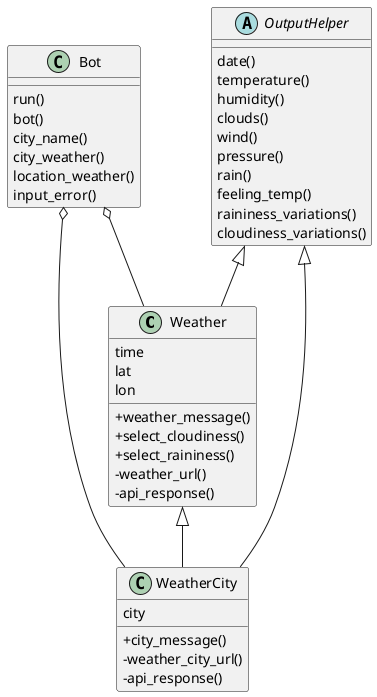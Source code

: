 @startuml Bot
skinparam ClassAttributeIconSize 0
class Weather {
  time
  lat 
  lon 
  +weather_message()
  +select_cloudiness()
  +select_raininess()
  -weather_url()
  -api_response()
}

class WeatherCity{
  city 
  +city_message()
  -weather_city_url()
  -api_response()
}

class Bot{
  run()
  bot()
  city_name()
  city_weather()
  location_weather()
  input_error()
}

abstract class OutputHelper{
  date()
  temperature()
  humidity()
  clouds()
  wind()
  pressure()
  rain()
  feeling_temp()
  raininess_variations()
  cloudiness_variations()
}

Weather <|-- WeatherCity
OutputHelper <|-- Weather
OutputHelper <|-- WeatherCity
Bot o-- Weather
Bot o-- WeatherCity 
@enduml

